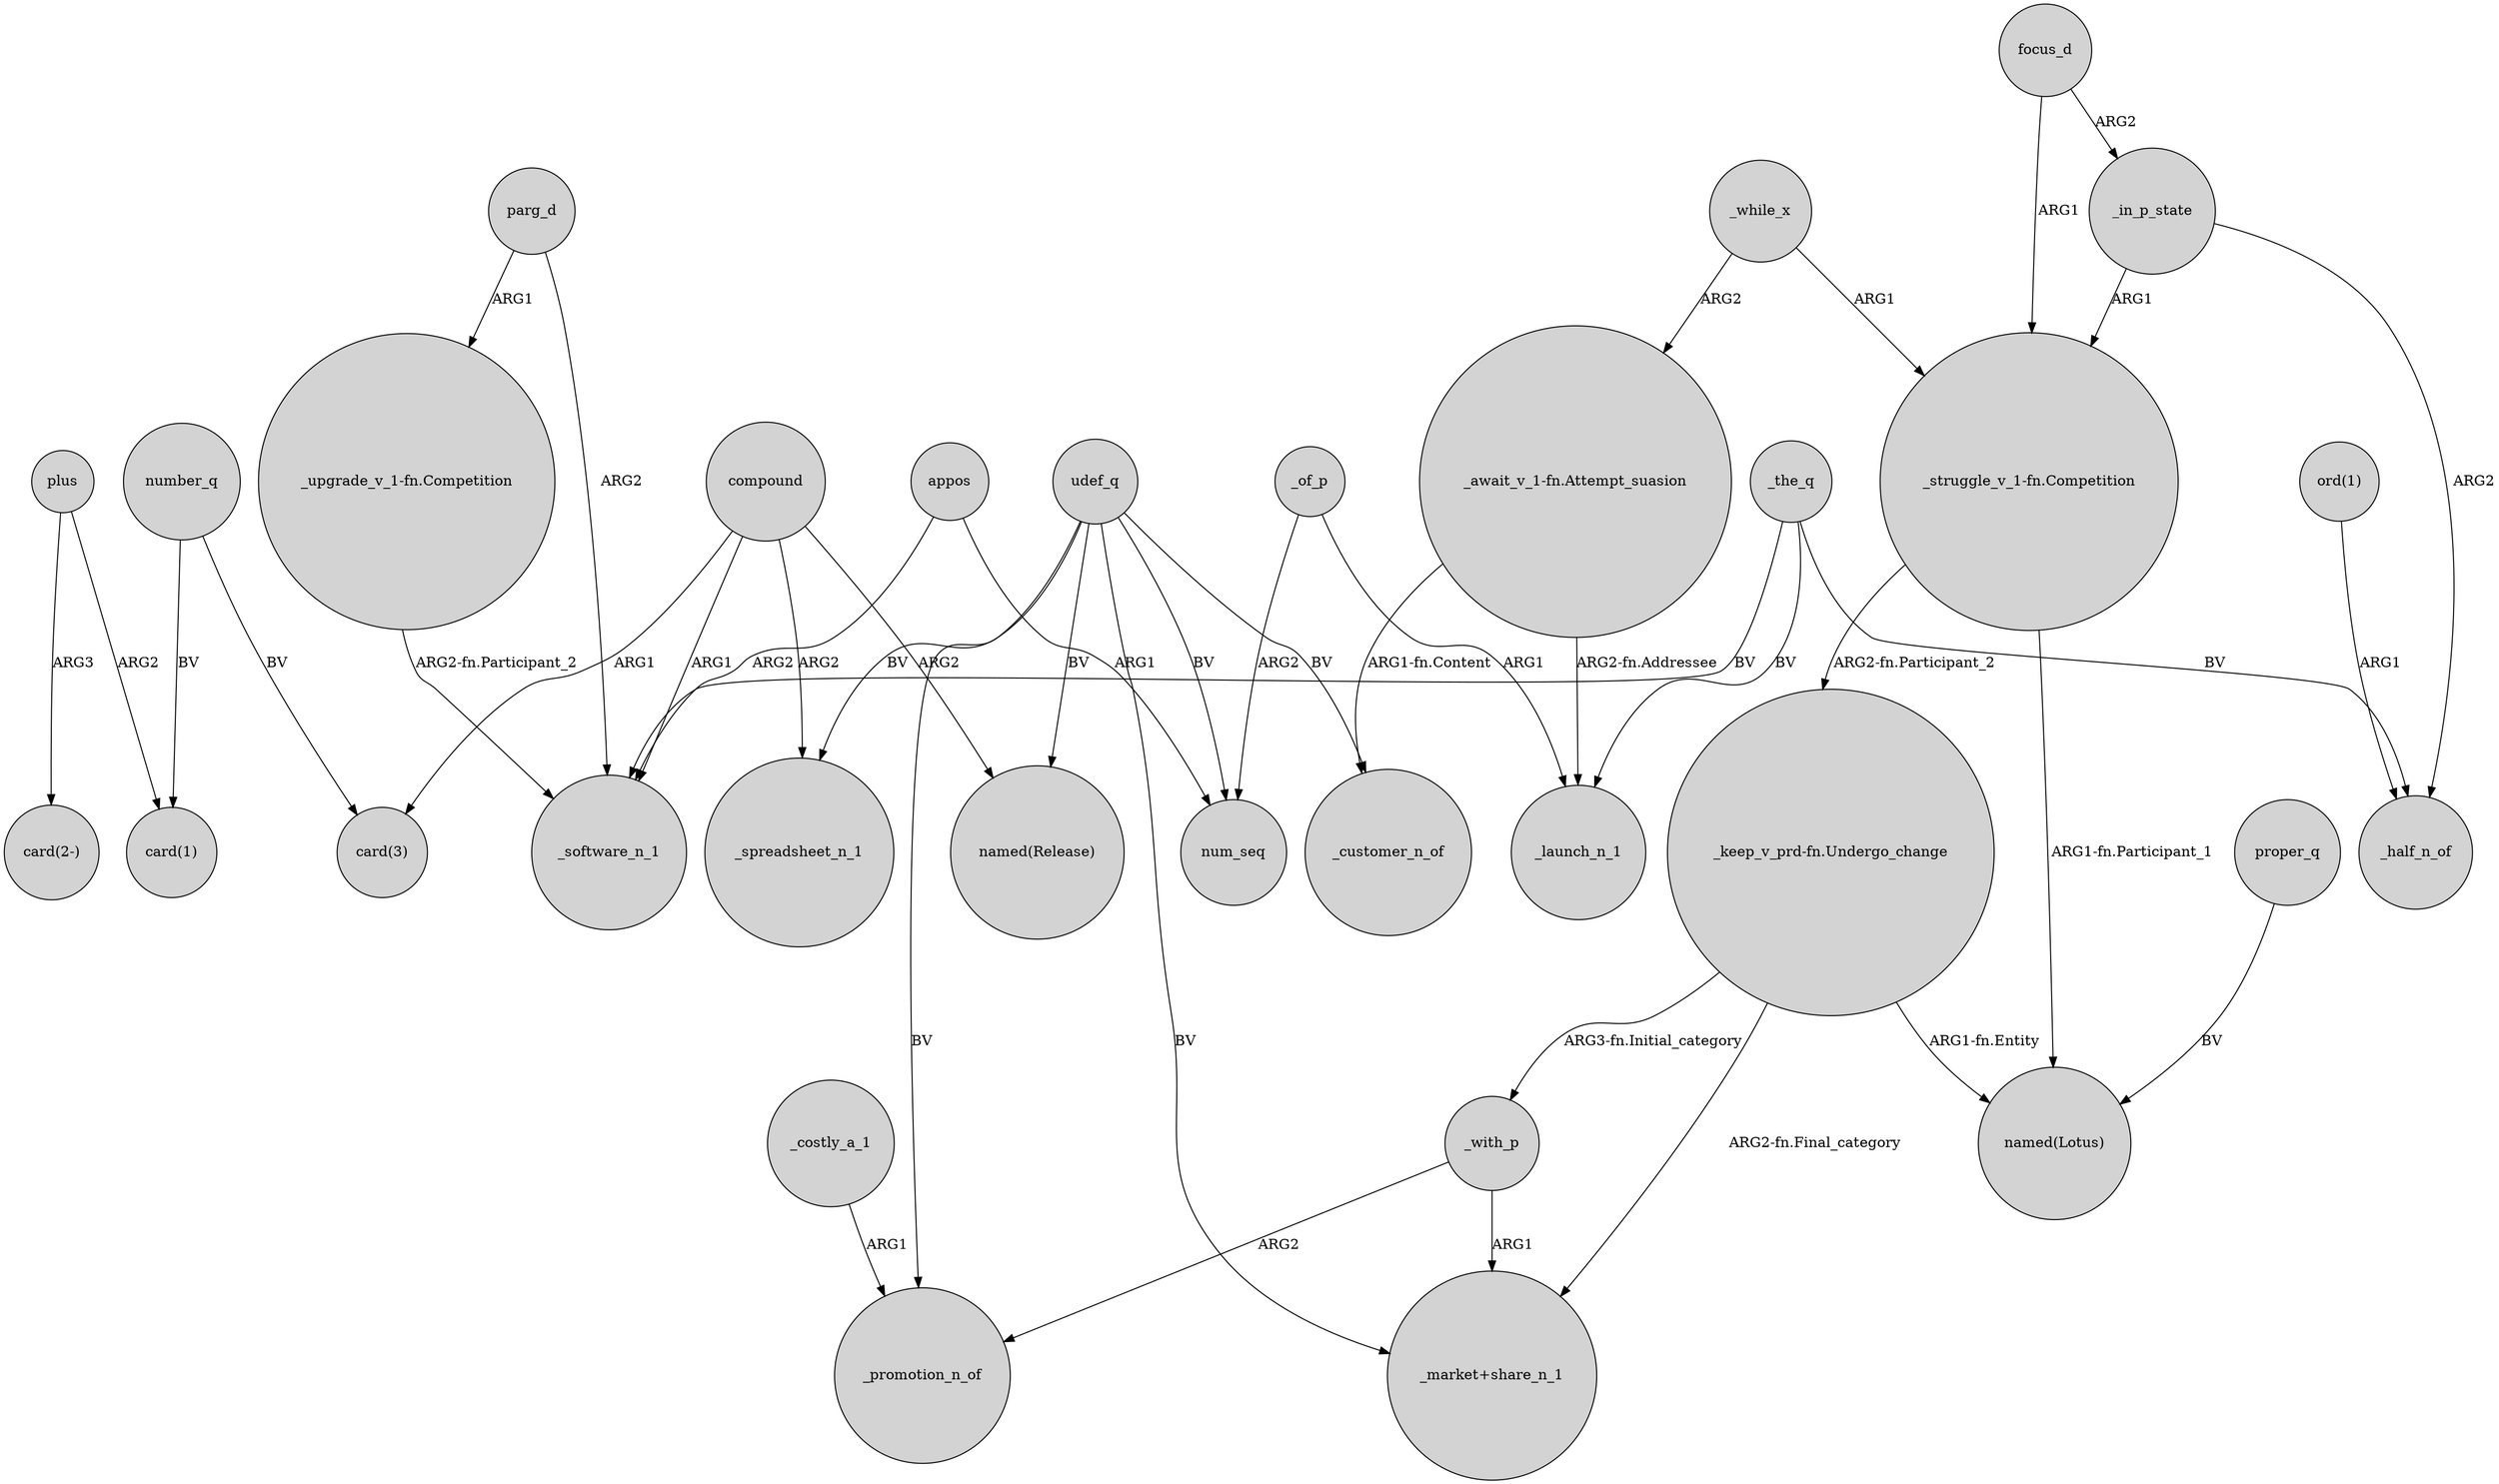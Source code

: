 digraph {
	node [shape=circle style=filled]
	parg_d -> "_upgrade_v_1-fn.Competition" [label=ARG1]
	focus_d -> _in_p_state [label=ARG2]
	_costly_a_1 -> _promotion_n_of [label=ARG1]
	number_q -> "card(1)" [label=BV]
	udef_q -> "_market+share_n_1" [label=BV]
	"_upgrade_v_1-fn.Competition" -> _software_n_1 [label="ARG2-fn.Participant_2"]
	"_keep_v_prd-fn.Undergo_change" -> "named(Lotus)" [label="ARG1-fn.Entity"]
	compound -> "card(3)" [label=ARG1]
	"_struggle_v_1-fn.Competition" -> "_keep_v_prd-fn.Undergo_change" [label="ARG2-fn.Participant_2"]
	parg_d -> _software_n_1 [label=ARG2]
	_in_p_state -> "_struggle_v_1-fn.Competition" [label=ARG1]
	_the_q -> _launch_n_1 [label=BV]
	udef_q -> "named(Release)" [label=BV]
	_while_x -> "_await_v_1-fn.Attempt_suasion" [label=ARG2]
	"_struggle_v_1-fn.Competition" -> "named(Lotus)" [label="ARG1-fn.Participant_1"]
	_the_q -> _software_n_1 [label=BV]
	"_await_v_1-fn.Attempt_suasion" -> _launch_n_1 [label="ARG2-fn.Addressee"]
	_while_x -> "_struggle_v_1-fn.Competition" [label=ARG1]
	plus -> "card(2-)" [label=ARG3]
	udef_q -> _spreadsheet_n_1 [label=BV]
	plus -> "card(1)" [label=ARG2]
	udef_q -> num_seq [label=BV]
	appos -> num_seq [label=ARG1]
	proper_q -> "named(Lotus)" [label=BV]
	compound -> "named(Release)" [label=ARG2]
	_in_p_state -> _half_n_of [label=ARG2]
	_of_p -> _launch_n_1 [label=ARG1]
	focus_d -> "_struggle_v_1-fn.Competition" [label=ARG1]
	_with_p -> "_market+share_n_1" [label=ARG1]
	"ord(1)" -> _half_n_of [label=ARG1]
	_with_p -> _promotion_n_of [label=ARG2]
	_the_q -> _half_n_of [label=BV]
	udef_q -> _promotion_n_of [label=BV]
	compound -> _software_n_1 [label=ARG1]
	"_keep_v_prd-fn.Undergo_change" -> _with_p [label="ARG3-fn.Initial_category"]
	compound -> _spreadsheet_n_1 [label=ARG2]
	udef_q -> _customer_n_of [label=BV]
	"_keep_v_prd-fn.Undergo_change" -> "_market+share_n_1" [label="ARG2-fn.Final_category"]
	appos -> _software_n_1 [label=ARG2]
	number_q -> "card(3)" [label=BV]
	"_await_v_1-fn.Attempt_suasion" -> _customer_n_of [label="ARG1-fn.Content"]
	_of_p -> num_seq [label=ARG2]
}

